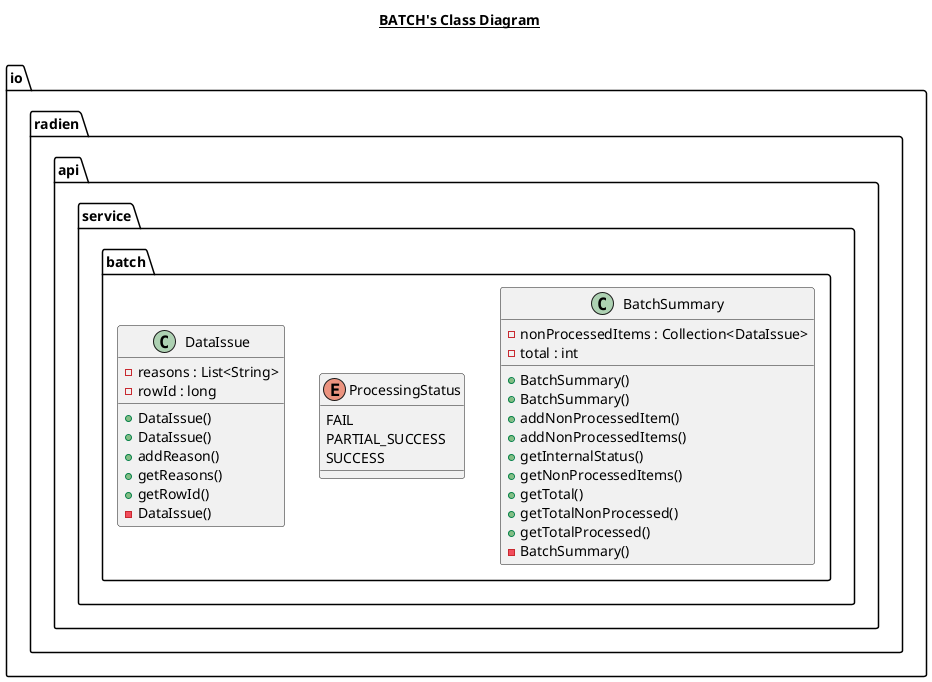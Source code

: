@startuml

title __BATCH's Class Diagram__\n

  namespace io.radien.api {
    namespace service {
      namespace batch {
        class io.radien.api.service.batch.BatchSummary {
            - nonProcessedItems : Collection<DataIssue>
            - total : int
            + BatchSummary()
            + BatchSummary()
            + addNonProcessedItem()
            + addNonProcessedItems()
            + getInternalStatus()
            + getNonProcessedItems()
            + getTotal()
            + getTotalNonProcessed()
            + getTotalProcessed()
            - BatchSummary()
        }
      }
    }
  }
  

  namespace io.radien.api {
    namespace service {
      namespace batch {
        enum ProcessingStatus {
          FAIL
          PARTIAL_SUCCESS
          SUCCESS
        }
      }
    }
  }
  

  namespace io.radien.api {
    namespace service {
      namespace batch {
        class io.radien.api.service.batch.DataIssue {
            - reasons : List<String>
            - rowId : long
            + DataIssue()
            + DataIssue()
            + addReason()
            + getReasons()
            + getRowId()
            - DataIssue()
        }
      }
    }
  }
  

  io.radien.api.service.batch.BatchSummary +-down- io.radien.api.service.batch.BatchSummary.ProcessingStatus







@enduml
